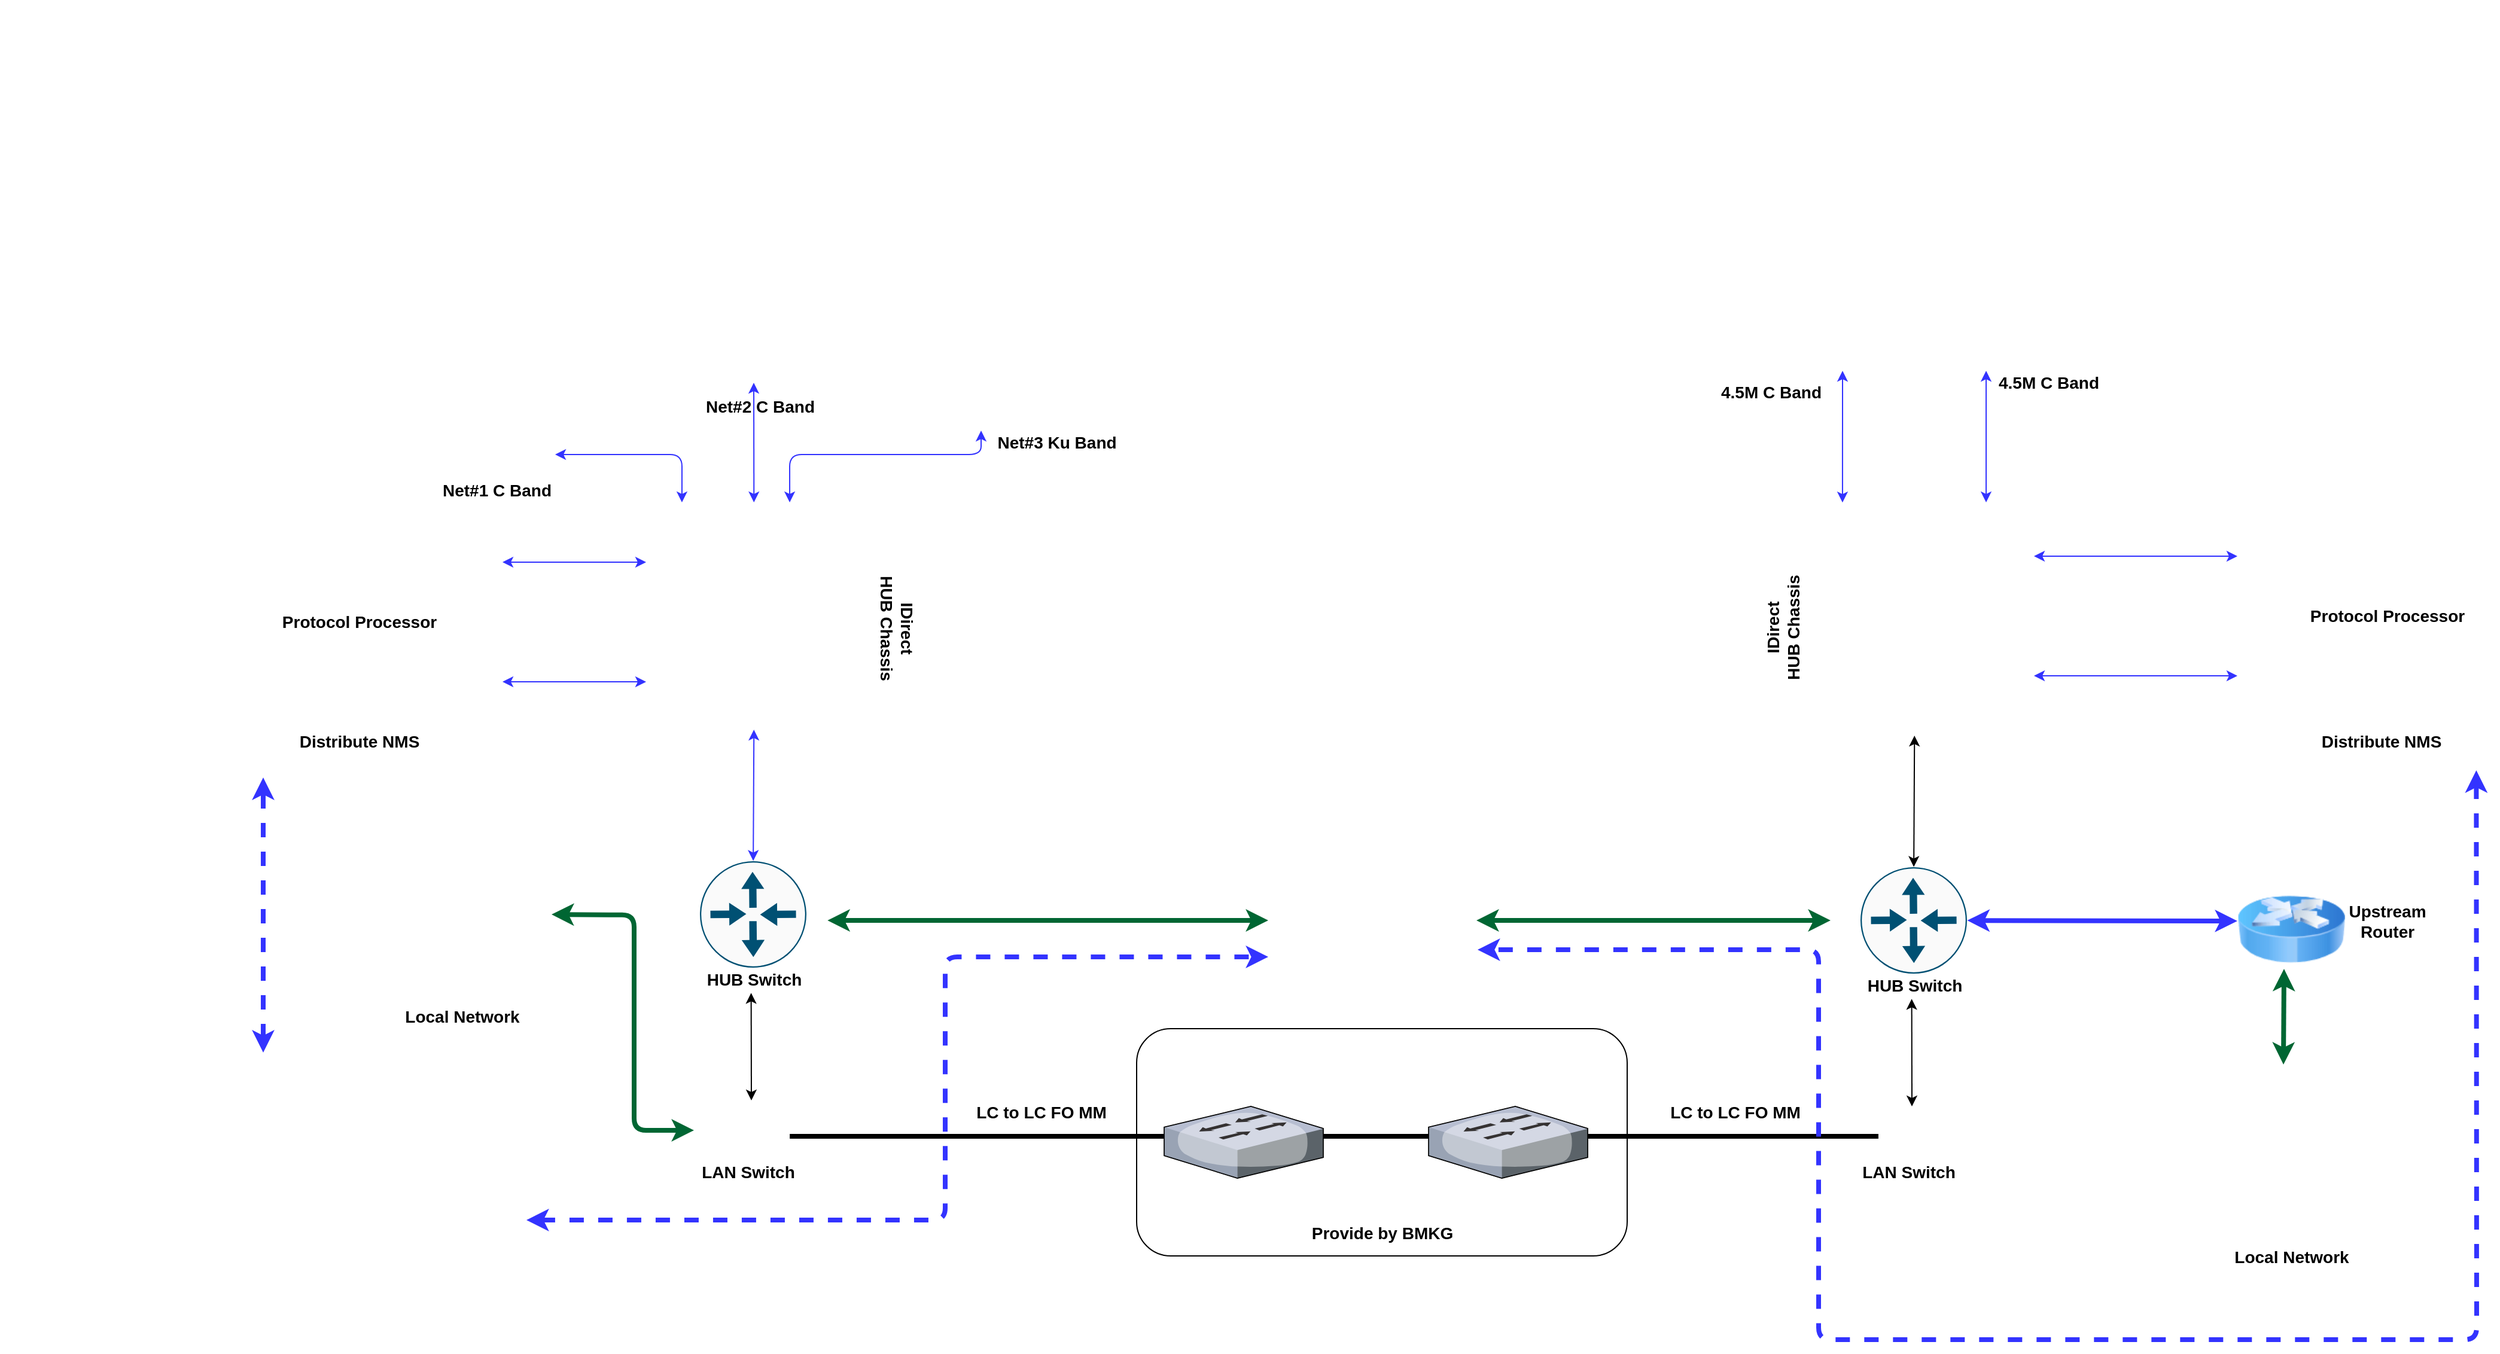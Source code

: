 <mxfile version="14.5.7" type="github">
  <diagram id="yCUWyppLQpPTohpj3Qdh" name="Page-1">
    <mxGraphModel dx="3031" dy="1100" grid="1" gridSize="10" guides="1" tooltips="1" connect="1" arrows="1" fold="1" page="1" pageScale="1" pageWidth="827" pageHeight="1169" math="0" shadow="0">
      <root>
        <mxCell id="0" />
        <mxCell id="1" parent="0" />
        <mxCell id="Th65c8opwPP33r4rbUSn-1" value="" style="shape=image;html=1;verticalAlign=top;verticalLabelPosition=bottom;labelBackgroundColor=#ffffff;imageAspect=0;aspect=fixed;image=https://cdn3.iconfinder.com/data/icons/technology-1-1/512/technology-machine-electronic-device-17-128.png" vertex="1" parent="1">
          <mxGeometry x="606" y="80" width="128" height="128" as="geometry" />
        </mxCell>
        <mxCell id="Th65c8opwPP33r4rbUSn-4" value="" style="shape=image;html=1;verticalAlign=top;verticalLabelPosition=bottom;labelBackgroundColor=#ffffff;imageAspect=0;aspect=fixed;image=https://cdn2.iconfinder.com/data/icons/electronics-17/24/electronics-11-128.png" vertex="1" parent="1">
          <mxGeometry x="80" y="270" width="128" height="128" as="geometry" />
        </mxCell>
        <mxCell id="Th65c8opwPP33r4rbUSn-5" value="" style="shape=image;html=1;verticalAlign=top;verticalLabelPosition=bottom;labelBackgroundColor=#ffffff;imageAspect=0;aspect=fixed;image=https://cdn2.iconfinder.com/data/icons/electronics-17/24/electronics-11-128.png" vertex="1" parent="1">
          <mxGeometry x="270" y="340" width="100" height="100" as="geometry" />
        </mxCell>
        <mxCell id="Th65c8opwPP33r4rbUSn-6" value="" style="shape=image;html=1;verticalAlign=top;verticalLabelPosition=bottom;labelBackgroundColor=#ffffff;imageAspect=0;aspect=fixed;image=https://cdn2.iconfinder.com/data/icons/electronics-17/24/electronics-11-128.png" vertex="1" parent="1">
          <mxGeometry x="-120" y="380" width="100" height="100" as="geometry" />
        </mxCell>
        <mxCell id="Th65c8opwPP33r4rbUSn-7" value="" style="shape=image;verticalLabelPosition=bottom;labelBackgroundColor=#ffffff;verticalAlign=top;aspect=fixed;imageAspect=0;image=https://www.idirectgov.com/Assets/iDirectGov/Images/Product/8-series/Detail/28530_iDirect_Thumb_560x400_15100.png;" vertex="1" parent="1">
          <mxGeometry x="-50" y="460" width="378.45" height="270" as="geometry" />
        </mxCell>
        <mxCell id="Th65c8opwPP33r4rbUSn-8" value="" style="shape=image;verticalLabelPosition=bottom;labelBackgroundColor=#ffffff;verticalAlign=top;aspect=fixed;imageAspect=0;image=https://www.barnonetech.com/wp-content/uploads/2018/01/Dell-EMC-Gen14-R940-Front-600x275.png;" vertex="1" parent="1">
          <mxGeometry x="-300" y="520" width="218.49" height="100" as="geometry" />
        </mxCell>
        <mxCell id="Th65c8opwPP33r4rbUSn-9" value="" style="shape=image;verticalLabelPosition=bottom;labelBackgroundColor=#ffffff;verticalAlign=top;aspect=fixed;imageAspect=0;image=https://www.barnonetech.com/wp-content/uploads/2018/01/Dell-EMC-Gen14-R940-Front-600x275.png;" vertex="1" parent="1">
          <mxGeometry x="-300" y="620" width="218.49" height="100" as="geometry" />
        </mxCell>
        <mxCell id="Th65c8opwPP33r4rbUSn-10" value="" style="endArrow=classic;startArrow=classic;html=1;strokeColor=#3333FF;" edge="1" parent="1">
          <mxGeometry width="50" height="50" relative="1" as="geometry">
            <mxPoint x="40" y="550" as="sourcePoint" />
            <mxPoint x="-80" y="550" as="targetPoint" />
          </mxGeometry>
        </mxCell>
        <mxCell id="Th65c8opwPP33r4rbUSn-11" value="" style="endArrow=classic;startArrow=classic;html=1;strokeColor=#3333FF;" edge="1" parent="1">
          <mxGeometry width="50" height="50" relative="1" as="geometry">
            <mxPoint x="40" y="650" as="sourcePoint" />
            <mxPoint x="-80" y="650" as="targetPoint" />
          </mxGeometry>
        </mxCell>
        <mxCell id="Th65c8opwPP33r4rbUSn-12" value="" style="endArrow=classic;startArrow=classic;html=1;exitX=0.317;exitY=0.148;exitDx=0;exitDy=0;exitPerimeter=0;strokeColor=#3333FF;" edge="1" parent="1" source="Th65c8opwPP33r4rbUSn-7">
          <mxGeometry width="50" height="50" relative="1" as="geometry">
            <mxPoint x="40" y="540" as="sourcePoint" />
            <mxPoint x="-36" y="460" as="targetPoint" />
            <Array as="points">
              <mxPoint x="70" y="460" />
            </Array>
          </mxGeometry>
        </mxCell>
        <mxCell id="Th65c8opwPP33r4rbUSn-13" value="" style="endArrow=classic;startArrow=classic;html=1;exitX=0.476;exitY=0.148;exitDx=0;exitDy=0;exitPerimeter=0;strokeColor=#3333FF;" edge="1" parent="1" source="Th65c8opwPP33r4rbUSn-7">
          <mxGeometry width="50" height="50" relative="1" as="geometry">
            <mxPoint x="40" y="540" as="sourcePoint" />
            <mxPoint x="130" y="400" as="targetPoint" />
          </mxGeometry>
        </mxCell>
        <mxCell id="Th65c8opwPP33r4rbUSn-14" value="" style="endArrow=classic;startArrow=classic;html=1;exitX=0.555;exitY=0.148;exitDx=0;exitDy=0;exitPerimeter=0;entryX=0.5;entryY=1;entryDx=0;entryDy=0;strokeColor=#3333FF;" edge="1" parent="1" source="Th65c8opwPP33r4rbUSn-7" target="Th65c8opwPP33r4rbUSn-5">
          <mxGeometry width="50" height="50" relative="1" as="geometry">
            <mxPoint x="140.142" y="509.96" as="sourcePoint" />
            <mxPoint x="140" y="410" as="targetPoint" />
            <Array as="points">
              <mxPoint x="160" y="460" />
              <mxPoint x="320" y="460" />
            </Array>
          </mxGeometry>
        </mxCell>
        <mxCell id="Th65c8opwPP33r4rbUSn-15" value="" style="points=[[0.5,0,0],[1,0.5,0],[0.5,1,0],[0,0.5,0],[0.145,0.145,0],[0.856,0.145,0],[0.855,0.856,0],[0.145,0.855,0]];verticalLabelPosition=bottom;html=1;verticalAlign=top;aspect=fixed;align=center;pointerEvents=1;shape=mxgraph.cisco19.rect;prIcon=router;fillColor=#FAFAFA;strokeColor=#005073;rotation=-45;" vertex="1" parent="1">
          <mxGeometry x="85" y="800" width="89" height="89" as="geometry" />
        </mxCell>
        <mxCell id="Th65c8opwPP33r4rbUSn-16" value="" style="endArrow=classic;startArrow=classic;html=1;exitX=0.856;exitY=0.145;exitDx=0;exitDy=0;exitPerimeter=0;entryX=0.476;entryY=0.852;entryDx=0;entryDy=0;entryPerimeter=0;strokeColor=#3333FF;" edge="1" parent="1" source="Th65c8opwPP33r4rbUSn-15" target="Th65c8opwPP33r4rbUSn-7">
          <mxGeometry width="50" height="50" relative="1" as="geometry">
            <mxPoint x="40" y="790" as="sourcePoint" />
            <mxPoint x="90" y="740" as="targetPoint" />
          </mxGeometry>
        </mxCell>
        <mxCell id="Th65c8opwPP33r4rbUSn-18" value="" style="shape=image;verticalLabelPosition=bottom;labelBackgroundColor=#ffffff;verticalAlign=top;aspect=fixed;imageAspect=0;image=https://cdn.pixabay.com/photo/2012/04/12/10/22/router-29336__340.png;" vertex="1" parent="1">
          <mxGeometry x="80" y="990" width="111.65" height="70" as="geometry" />
        </mxCell>
        <mxCell id="Th65c8opwPP33r4rbUSn-19" value="&lt;b&gt;&lt;font style=&quot;font-size: 14px&quot;&gt;HUB Switch&lt;/font&gt;&lt;/b&gt;" style="text;html=1;align=center;verticalAlign=middle;resizable=0;points=[];autosize=1;" vertex="1" parent="1">
          <mxGeometry x="84.51" y="889" width="90" height="20" as="geometry" />
        </mxCell>
        <mxCell id="Th65c8opwPP33r4rbUSn-20" value="" style="endArrow=classic;startArrow=classic;html=1;entryX=0.481;entryY=1.058;entryDx=0;entryDy=0;entryPerimeter=0;" edge="1" parent="1" target="Th65c8opwPP33r4rbUSn-19">
          <mxGeometry width="50" height="50" relative="1" as="geometry">
            <mxPoint x="128" y="1000" as="sourcePoint" />
            <mxPoint x="90" y="990" as="targetPoint" />
          </mxGeometry>
        </mxCell>
        <mxCell id="Th65c8opwPP33r4rbUSn-23" value="" style="shape=image;html=1;verticalAlign=top;verticalLabelPosition=bottom;labelBackgroundColor=#ffffff;imageAspect=0;aspect=fixed;image=https://cdn2.iconfinder.com/data/icons/electronics-17/24/electronics-11-128.png;rotation=-90;" vertex="1" parent="1">
          <mxGeometry x="990" y="290" width="100" height="100" as="geometry" />
        </mxCell>
        <mxCell id="Th65c8opwPP33r4rbUSn-24" value="" style="shape=image;verticalLabelPosition=bottom;labelBackgroundColor=#ffffff;verticalAlign=top;aspect=fixed;imageAspect=0;image=https://www.idirectgov.com/Assets/iDirectGov/Images/Product/8-series/Detail/28530_iDirect_Thumb_560x400_15100.png;" vertex="1" parent="1">
          <mxGeometry x="920" y="465" width="378.45" height="270" as="geometry" />
        </mxCell>
        <mxCell id="Th65c8opwPP33r4rbUSn-25" value="" style="shape=image;verticalLabelPosition=bottom;labelBackgroundColor=#ffffff;verticalAlign=top;aspect=fixed;imageAspect=0;image=https://www.barnonetech.com/wp-content/uploads/2018/01/Dell-EMC-Gen14-R940-Front-600x275.png;" vertex="1" parent="1">
          <mxGeometry x="1370" y="520" width="218.49" height="100" as="geometry" />
        </mxCell>
        <mxCell id="Th65c8opwPP33r4rbUSn-26" value="" style="shape=image;verticalLabelPosition=bottom;labelBackgroundColor=#ffffff;verticalAlign=top;aspect=fixed;imageAspect=0;image=https://www.barnonetech.com/wp-content/uploads/2018/01/Dell-EMC-Gen14-R940-Front-600x275.png;" vertex="1" parent="1">
          <mxGeometry x="1370" y="620" width="218.49" height="100" as="geometry" />
        </mxCell>
        <mxCell id="Th65c8opwPP33r4rbUSn-27" value="" style="endArrow=classic;startArrow=classic;html=1;entryX=0;entryY=0.25;entryDx=0;entryDy=0;strokeColor=#3333FF;" edge="1" parent="1" target="Th65c8opwPP33r4rbUSn-25">
          <mxGeometry width="50" height="50" relative="1" as="geometry">
            <mxPoint x="1200" y="545" as="sourcePoint" />
            <mxPoint x="890" y="555" as="targetPoint" />
          </mxGeometry>
        </mxCell>
        <mxCell id="Th65c8opwPP33r4rbUSn-28" value="" style="endArrow=classic;startArrow=classic;html=1;exitX=0;exitY=0.25;exitDx=0;exitDy=0;strokeColor=#3333FF;" edge="1" parent="1" source="Th65c8opwPP33r4rbUSn-26">
          <mxGeometry width="50" height="50" relative="1" as="geometry">
            <mxPoint x="1010" y="655" as="sourcePoint" />
            <mxPoint x="1200" y="645" as="targetPoint" />
          </mxGeometry>
        </mxCell>
        <mxCell id="Th65c8opwPP33r4rbUSn-32" value="" style="points=[[0.5,0,0],[1,0.5,0],[0.5,1,0],[0,0.5,0],[0.145,0.145,0],[0.856,0.145,0],[0.855,0.856,0],[0.145,0.855,0]];verticalLabelPosition=bottom;html=1;verticalAlign=top;aspect=fixed;align=center;pointerEvents=1;shape=mxgraph.cisco19.rect;prIcon=router;fillColor=#FAFAFA;strokeColor=#005073;rotation=-45;" vertex="1" parent="1">
          <mxGeometry x="1055" y="805" width="89" height="89" as="geometry" />
        </mxCell>
        <mxCell id="Th65c8opwPP33r4rbUSn-33" value="" style="endArrow=classic;startArrow=classic;html=1;exitX=0.856;exitY=0.145;exitDx=0;exitDy=0;exitPerimeter=0;entryX=0.476;entryY=0.852;entryDx=0;entryDy=0;entryPerimeter=0;" edge="1" source="Th65c8opwPP33r4rbUSn-32" target="Th65c8opwPP33r4rbUSn-24" parent="1">
          <mxGeometry width="50" height="50" relative="1" as="geometry">
            <mxPoint x="1010" y="795" as="sourcePoint" />
            <mxPoint x="1060" y="745" as="targetPoint" />
          </mxGeometry>
        </mxCell>
        <mxCell id="Th65c8opwPP33r4rbUSn-34" value="" style="shape=image;verticalLabelPosition=bottom;labelBackgroundColor=#ffffff;verticalAlign=top;aspect=fixed;imageAspect=0;image=https://cdn.pixabay.com/photo/2012/04/12/10/22/router-29336__340.png;" vertex="1" parent="1">
          <mxGeometry x="1050" y="990" width="111.65" height="70" as="geometry" />
        </mxCell>
        <mxCell id="Th65c8opwPP33r4rbUSn-35" value="&lt;b&gt;&lt;font style=&quot;font-size: 14px&quot;&gt;HUB Switch&lt;/font&gt;&lt;/b&gt;" style="text;html=1;align=center;verticalAlign=middle;resizable=0;points=[];autosize=1;" vertex="1" parent="1">
          <mxGeometry x="1054.51" y="894" width="90" height="20" as="geometry" />
        </mxCell>
        <mxCell id="Th65c8opwPP33r4rbUSn-36" value="" style="endArrow=classic;startArrow=classic;html=1;entryX=0.481;entryY=1.058;entryDx=0;entryDy=0;entryPerimeter=0;" edge="1" target="Th65c8opwPP33r4rbUSn-35" parent="1">
          <mxGeometry width="50" height="50" relative="1" as="geometry">
            <mxPoint x="1098" y="1005" as="sourcePoint" />
            <mxPoint x="1060" y="995" as="targetPoint" />
          </mxGeometry>
        </mxCell>
        <mxCell id="Th65c8opwPP33r4rbUSn-37" value="" style="shape=image;html=1;verticalAlign=top;verticalLabelPosition=bottom;labelBackgroundColor=#ffffff;imageAspect=0;aspect=fixed;image=https://cdn2.iconfinder.com/data/icons/electronics-17/24/electronics-11-128.png;rotation=-90;" vertex="1" parent="1">
          <mxGeometry x="1110" y="290" width="100" height="100" as="geometry" />
        </mxCell>
        <mxCell id="Th65c8opwPP33r4rbUSn-38" value="" style="endArrow=classic;startArrow=classic;html=1;entryX=0;entryY=0.5;entryDx=0;entryDy=0;exitX=0.317;exitY=0.13;exitDx=0;exitDy=0;exitPerimeter=0;strokeColor=#3333FF;" edge="1" parent="1" source="Th65c8opwPP33r4rbUSn-24" target="Th65c8opwPP33r4rbUSn-23">
          <mxGeometry width="50" height="50" relative="1" as="geometry">
            <mxPoint x="880" y="520" as="sourcePoint" />
            <mxPoint x="930" y="470" as="targetPoint" />
          </mxGeometry>
        </mxCell>
        <mxCell id="Th65c8opwPP33r4rbUSn-39" value="" style="endArrow=classic;startArrow=classic;html=1;entryX=0;entryY=0.5;entryDx=0;entryDy=0;entryPerimeter=0;strokeColor=#3333FF;" edge="1" parent="1" target="Th65c8opwPP33r4rbUSn-37">
          <mxGeometry width="50" height="50" relative="1" as="geometry">
            <mxPoint x="1160" y="500" as="sourcePoint" />
            <mxPoint x="1160" y="400" as="targetPoint" />
          </mxGeometry>
        </mxCell>
        <mxCell id="Th65c8opwPP33r4rbUSn-43" value="" style="shape=image;verticalLabelPosition=bottom;labelBackgroundColor=#ffffff;verticalAlign=top;aspect=fixed;imageAspect=0;image=https://icon-library.com/images/vpn-icon/vpn-icon-2.jpg;" vertex="1" parent="1">
          <mxGeometry x="574" y="769.5" width="160" height="160" as="geometry" />
        </mxCell>
        <mxCell id="Th65c8opwPP33r4rbUSn-44" value="" style="endArrow=classic;startArrow=classic;html=1;exitX=1;exitY=0.5;exitDx=0;exitDy=0;strokeWidth=4;strokeColor=#006633;" edge="1" parent="1">
          <mxGeometry width="50" height="50" relative="1" as="geometry">
            <mxPoint x="191.65" y="849.5" as="sourcePoint" />
            <mxPoint x="560" y="849.5" as="targetPoint" />
          </mxGeometry>
        </mxCell>
        <mxCell id="Th65c8opwPP33r4rbUSn-45" value="" style="endArrow=classic;startArrow=classic;html=1;exitX=1;exitY=0.5;exitDx=0;exitDy=0;strokeWidth=4;strokeColor=#006633;" edge="1" parent="1" source="Th65c8opwPP33r4rbUSn-43">
          <mxGeometry width="50" height="50" relative="1" as="geometry">
            <mxPoint x="620" y="594.5" as="sourcePoint" />
            <mxPoint x="1030" y="849.5" as="targetPoint" />
          </mxGeometry>
        </mxCell>
        <mxCell id="Th65c8opwPP33r4rbUSn-47" value="" style="shape=image;verticalLabelPosition=bottom;labelBackgroundColor=#ffffff;verticalAlign=top;aspect=fixed;imageAspect=0;image=https://static.thenounproject.com/png/1875758-200.png;" vertex="1" parent="1">
          <mxGeometry x="-190" y="769" width="151" height="151" as="geometry" />
        </mxCell>
        <mxCell id="Th65c8opwPP33r4rbUSn-48" value="" style="endArrow=classic;startArrow=classic;html=1;strokeColor=#006633;strokeWidth=4;exitX=1;exitY=0.5;exitDx=0;exitDy=0;entryX=0;entryY=0.5;entryDx=0;entryDy=0;" edge="1" parent="1" source="Th65c8opwPP33r4rbUSn-47" target="Th65c8opwPP33r4rbUSn-18">
          <mxGeometry width="50" height="50" relative="1" as="geometry">
            <mxPoint x="620" y="1020" as="sourcePoint" />
            <mxPoint x="670" y="970" as="targetPoint" />
            <Array as="points">
              <mxPoint x="30" y="845" />
              <mxPoint x="30" y="1025" />
            </Array>
          </mxGeometry>
        </mxCell>
        <mxCell id="Th65c8opwPP33r4rbUSn-49" value="" style="shape=image;verticalLabelPosition=bottom;labelBackgroundColor=#ffffff;verticalAlign=top;aspect=fixed;imageAspect=0;image=https://static.thenounproject.com/png/1875758-200.png;" vertex="1" parent="1">
          <mxGeometry x="1333" y="970" width="151" height="151" as="geometry" />
        </mxCell>
        <mxCell id="Th65c8opwPP33r4rbUSn-50" value="" style="image;html=1;image=img/lib/clip_art/networking/Router_Icon_128x128.png" vertex="1" parent="1">
          <mxGeometry x="1370" y="809" width="90" height="96" as="geometry" />
        </mxCell>
        <mxCell id="Th65c8opwPP33r4rbUSn-51" value="&lt;b&gt;&lt;font style=&quot;font-size: 14px&quot;&gt;LAN Switch&lt;/font&gt;&lt;/b&gt;" style="text;html=1;align=center;verticalAlign=middle;resizable=0;points=[];autosize=1;" vertex="1" parent="1">
          <mxGeometry x="80.0" y="1050" width="90" height="20" as="geometry" />
        </mxCell>
        <mxCell id="Th65c8opwPP33r4rbUSn-52" value="&lt;b&gt;&lt;font style=&quot;font-size: 14px&quot;&gt;LAN Switch&lt;/font&gt;&lt;/b&gt;" style="text;html=1;align=center;verticalAlign=middle;resizable=0;points=[];autosize=1;" vertex="1" parent="1">
          <mxGeometry x="1050" y="1050" width="90" height="20" as="geometry" />
        </mxCell>
        <mxCell id="Th65c8opwPP33r4rbUSn-53" value="&lt;b&gt;&lt;font style=&quot;font-size: 14px&quot;&gt;Upstream &lt;br&gt;Router&lt;/font&gt;&lt;/b&gt;" style="text;html=1;align=center;verticalAlign=middle;resizable=0;points=[];autosize=1;" vertex="1" parent="1">
          <mxGeometry x="1455" y="834.5" width="80" height="30" as="geometry" />
        </mxCell>
        <mxCell id="Th65c8opwPP33r4rbUSn-55" value="" style="endArrow=classic;startArrow=classic;html=1;strokeWidth=4;exitX=0.855;exitY=0.856;exitDx=0;exitDy=0;exitPerimeter=0;strokeColor=#3333FF;" edge="1" parent="1" source="Th65c8opwPP33r4rbUSn-32">
          <mxGeometry width="50" height="50" relative="1" as="geometry">
            <mxPoint x="690" y="810" as="sourcePoint" />
            <mxPoint x="1370" y="850" as="targetPoint" />
          </mxGeometry>
        </mxCell>
        <mxCell id="Th65c8opwPP33r4rbUSn-56" value="" style="endArrow=classic;startArrow=classic;html=1;strokeColor=#006633;strokeWidth=4;exitX=0.5;exitY=0;exitDx=0;exitDy=0;" edge="1" parent="1" source="Th65c8opwPP33r4rbUSn-49">
          <mxGeometry width="50" height="50" relative="1" as="geometry">
            <mxPoint x="690" y="810" as="sourcePoint" />
            <mxPoint x="1409" y="890" as="targetPoint" />
          </mxGeometry>
        </mxCell>
        <mxCell id="Th65c8opwPP33r4rbUSn-57" value="&lt;b&gt;&lt;font style=&quot;font-size: 14px&quot;&gt;Local Network&lt;/font&gt;&lt;/b&gt;" style="text;html=1;align=center;verticalAlign=middle;resizable=0;points=[];autosize=1;" vertex="1" parent="1">
          <mxGeometry x="-169.5" y="920" width="110" height="20" as="geometry" />
        </mxCell>
        <mxCell id="Th65c8opwPP33r4rbUSn-58" value="&lt;b&gt;&lt;font style=&quot;font-size: 14px&quot;&gt;Local Network&lt;/font&gt;&lt;/b&gt;" style="text;html=1;align=center;verticalAlign=middle;resizable=0;points=[];autosize=1;" vertex="1" parent="1">
          <mxGeometry x="1360" y="1121" width="110" height="20" as="geometry" />
        </mxCell>
        <mxCell id="Th65c8opwPP33r4rbUSn-59" value="" style="endArrow=none;html=1;strokeWidth=4;exitX=0.717;exitY=0.571;exitDx=0;exitDy=0;exitPerimeter=0;entryX=0.179;entryY=0.571;entryDx=0;entryDy=0;entryPerimeter=0;" edge="1" parent="1" source="Th65c8opwPP33r4rbUSn-18" target="Th65c8opwPP33r4rbUSn-34">
          <mxGeometry width="50" height="50" relative="1" as="geometry">
            <mxPoint x="520" y="800" as="sourcePoint" />
            <mxPoint x="570" y="750" as="targetPoint" />
          </mxGeometry>
        </mxCell>
        <mxCell id="Th65c8opwPP33r4rbUSn-60" value="" style="rounded=1;whiteSpace=wrap;html=1;fillColor=none;" vertex="1" parent="1">
          <mxGeometry x="450" y="940" width="410" height="190" as="geometry" />
        </mxCell>
        <mxCell id="Th65c8opwPP33r4rbUSn-61" value="" style="verticalLabelPosition=bottom;aspect=fixed;html=1;verticalAlign=top;strokeColor=none;align=center;outlineConnect=0;shape=mxgraph.citrix.switch;fillColor=none;" vertex="1" parent="1">
          <mxGeometry x="472.99" y="1005" width="133.01" height="60" as="geometry" />
        </mxCell>
        <mxCell id="Th65c8opwPP33r4rbUSn-62" value="" style="verticalLabelPosition=bottom;aspect=fixed;html=1;verticalAlign=top;strokeColor=none;align=center;outlineConnect=0;shape=mxgraph.citrix.switch;fillColor=none;" vertex="1" parent="1">
          <mxGeometry x="694" y="1005" width="133.01" height="60" as="geometry" />
        </mxCell>
        <mxCell id="Th65c8opwPP33r4rbUSn-63" value="&lt;b&gt;&lt;font style=&quot;font-size: 14px&quot;&gt;Provide by BMKG&lt;/font&gt;&lt;/b&gt;" style="text;html=1;align=center;verticalAlign=middle;resizable=0;points=[];autosize=1;" vertex="1" parent="1">
          <mxGeometry x="590" y="1101" width="130" height="20" as="geometry" />
        </mxCell>
        <mxCell id="Th65c8opwPP33r4rbUSn-64" value="&lt;b&gt;&lt;font style=&quot;font-size: 14px&quot;&gt;LC to LC FO MM&lt;/font&gt;&lt;/b&gt;" style="text;html=1;align=center;verticalAlign=middle;resizable=0;points=[];autosize=1;" vertex="1" parent="1">
          <mxGeometry x="310" y="1000" width="120" height="20" as="geometry" />
        </mxCell>
        <mxCell id="Th65c8opwPP33r4rbUSn-65" value="&lt;b&gt;&lt;font style=&quot;font-size: 14px&quot;&gt;LC to LC FO MM&lt;/font&gt;&lt;/b&gt;" style="text;html=1;align=center;verticalAlign=middle;resizable=0;points=[];autosize=1;" vertex="1" parent="1">
          <mxGeometry x="890" y="1000" width="120" height="20" as="geometry" />
        </mxCell>
        <mxCell id="Th65c8opwPP33r4rbUSn-66" value="" style="shape=image;verticalLabelPosition=bottom;labelBackgroundColor=#ffffff;verticalAlign=top;aspect=fixed;imageAspect=0;image=https://www.barantum.com/blog/wp-content/uploads/2019/04/Monitoring-Sales.png;" vertex="1" parent="1">
          <mxGeometry x="-500" y="970" width="490" height="183.75" as="geometry" />
        </mxCell>
        <mxCell id="Th65c8opwPP33r4rbUSn-67" value="" style="endArrow=classic;startArrow=classic;html=1;strokeWidth=4;dashed=1;strokeColor=#3333FF;" edge="1" parent="1">
          <mxGeometry width="50" height="50" relative="1" as="geometry">
            <mxPoint x="-280" y="960" as="sourcePoint" />
            <mxPoint x="-280" y="730" as="targetPoint" />
          </mxGeometry>
        </mxCell>
        <mxCell id="Th65c8opwPP33r4rbUSn-68" value="" style="endArrow=classic;startArrow=classic;html=1;strokeWidth=4;dashed=1;strokeColor=#3333FF;" edge="1" parent="1">
          <mxGeometry width="50" height="50" relative="1" as="geometry">
            <mxPoint x="-60" y="1100" as="sourcePoint" />
            <mxPoint x="560" y="880" as="targetPoint" />
            <Array as="points">
              <mxPoint x="290" y="1100" />
              <mxPoint x="290" y="880" />
            </Array>
          </mxGeometry>
        </mxCell>
        <mxCell id="Th65c8opwPP33r4rbUSn-69" value="" style="endArrow=classic;startArrow=classic;html=1;dashed=1;strokeWidth=4;entryX=1.006;entryY=0.653;entryDx=0;entryDy=0;entryPerimeter=0;exitX=0.914;exitY=1.04;exitDx=0;exitDy=0;exitPerimeter=0;strokeColor=#3333FF;" edge="1" parent="1" source="Th65c8opwPP33r4rbUSn-26" target="Th65c8opwPP33r4rbUSn-43">
          <mxGeometry width="50" height="50" relative="1" as="geometry">
            <mxPoint x="1570" y="760" as="sourcePoint" />
            <mxPoint x="650" y="980" as="targetPoint" />
            <Array as="points">
              <mxPoint x="1570" y="1200" />
              <mxPoint x="1020" y="1200" />
              <mxPoint x="1020" y="874" />
            </Array>
          </mxGeometry>
        </mxCell>
        <mxCell id="Th65c8opwPP33r4rbUSn-70" value="&lt;b&gt;&lt;font style=&quot;font-size: 14px&quot;&gt;Distribute NMS&lt;/font&gt;&lt;/b&gt;" style="text;html=1;align=center;verticalAlign=middle;resizable=0;points=[];autosize=1;" vertex="1" parent="1">
          <mxGeometry x="-260" y="690" width="120" height="20" as="geometry" />
        </mxCell>
        <mxCell id="Th65c8opwPP33r4rbUSn-71" value="&lt;b&gt;&lt;font style=&quot;font-size: 14px&quot;&gt;Distribute NMS&lt;/font&gt;&lt;/b&gt;" style="text;html=1;align=center;verticalAlign=middle;resizable=0;points=[];autosize=1;" vertex="1" parent="1">
          <mxGeometry x="1430" y="690" width="120" height="20" as="geometry" />
        </mxCell>
        <mxCell id="Th65c8opwPP33r4rbUSn-72" value="&lt;b&gt;&lt;font style=&quot;font-size: 14px&quot;&gt;Protocol Processor&lt;/font&gt;&lt;/b&gt;" style="text;html=1;align=center;verticalAlign=middle;resizable=0;points=[];autosize=1;" vertex="1" parent="1">
          <mxGeometry x="-270" y="590" width="140" height="20" as="geometry" />
        </mxCell>
        <mxCell id="Th65c8opwPP33r4rbUSn-73" value="&lt;b&gt;&lt;font style=&quot;font-size: 14px&quot;&gt;Protocol Processor&lt;/font&gt;&lt;/b&gt;" style="text;html=1;align=center;verticalAlign=middle;resizable=0;points=[];autosize=1;" vertex="1" parent="1">
          <mxGeometry x="1425" y="585" width="140" height="20" as="geometry" />
        </mxCell>
        <mxCell id="Th65c8opwPP33r4rbUSn-74" value="&lt;b&gt;&lt;font style=&quot;font-size: 14px&quot;&gt;IDirect&lt;br&gt;HUB Chassis&lt;br&gt;&lt;/font&gt;&lt;/b&gt;" style="text;html=1;align=center;verticalAlign=middle;resizable=0;points=[];autosize=1;rotation=90;" vertex="1" parent="1">
          <mxGeometry x="200" y="590" width="100" height="30" as="geometry" />
        </mxCell>
        <mxCell id="Th65c8opwPP33r4rbUSn-75" value="&lt;b&gt;&lt;font style=&quot;font-size: 14px&quot;&gt;IDirect&lt;br&gt;HUB Chassis&lt;br&gt;&lt;/font&gt;&lt;/b&gt;" style="text;html=1;align=center;verticalAlign=middle;resizable=0;points=[];autosize=1;rotation=-90;" vertex="1" parent="1">
          <mxGeometry x="940" y="590" width="100" height="30" as="geometry" />
        </mxCell>
        <mxCell id="Th65c8opwPP33r4rbUSn-76" value="&lt;b&gt;&lt;font style=&quot;font-size: 14px&quot;&gt;Net#1 C Band&lt;br&gt;&lt;/font&gt;&lt;/b&gt;" style="text;html=1;align=center;verticalAlign=middle;resizable=0;points=[];autosize=1;rotation=0;" vertex="1" parent="1">
          <mxGeometry x="-140" y="480" width="110" height="20" as="geometry" />
        </mxCell>
        <mxCell id="Th65c8opwPP33r4rbUSn-77" value="&lt;b&gt;&lt;font style=&quot;font-size: 14px&quot;&gt;Net#2 C Band&lt;br&gt;&lt;/font&gt;&lt;/b&gt;" style="text;html=1;align=center;verticalAlign=middle;resizable=0;points=[];autosize=1;rotation=0;" vertex="1" parent="1">
          <mxGeometry x="80" y="410" width="110" height="20" as="geometry" />
        </mxCell>
        <mxCell id="Th65c8opwPP33r4rbUSn-78" value="&lt;b&gt;&lt;font style=&quot;font-size: 14px&quot;&gt;Net#3 Ku Band&lt;br&gt;&lt;/font&gt;&lt;/b&gt;" style="text;html=1;align=center;verticalAlign=middle;resizable=0;points=[];autosize=1;rotation=0;" vertex="1" parent="1">
          <mxGeometry x="323.45" y="440" width="120" height="20" as="geometry" />
        </mxCell>
        <mxCell id="Th65c8opwPP33r4rbUSn-79" value="&lt;b&gt;&lt;font style=&quot;font-size: 14px&quot;&gt;4.5M C Band&lt;br&gt;&lt;/font&gt;&lt;/b&gt;" style="text;html=1;align=center;verticalAlign=middle;resizable=0;points=[];autosize=1;rotation=0;" vertex="1" parent="1">
          <mxGeometry x="930" y="398" width="100" height="20" as="geometry" />
        </mxCell>
        <mxCell id="Th65c8opwPP33r4rbUSn-80" value="&lt;b&gt;&lt;font style=&quot;font-size: 14px&quot;&gt;4.5M C Band&lt;br&gt;&lt;/font&gt;&lt;/b&gt;" style="text;html=1;align=center;verticalAlign=middle;resizable=0;points=[];autosize=1;rotation=0;" vertex="1" parent="1">
          <mxGeometry x="1161.65" y="390" width="100" height="20" as="geometry" />
        </mxCell>
      </root>
    </mxGraphModel>
  </diagram>
</mxfile>
